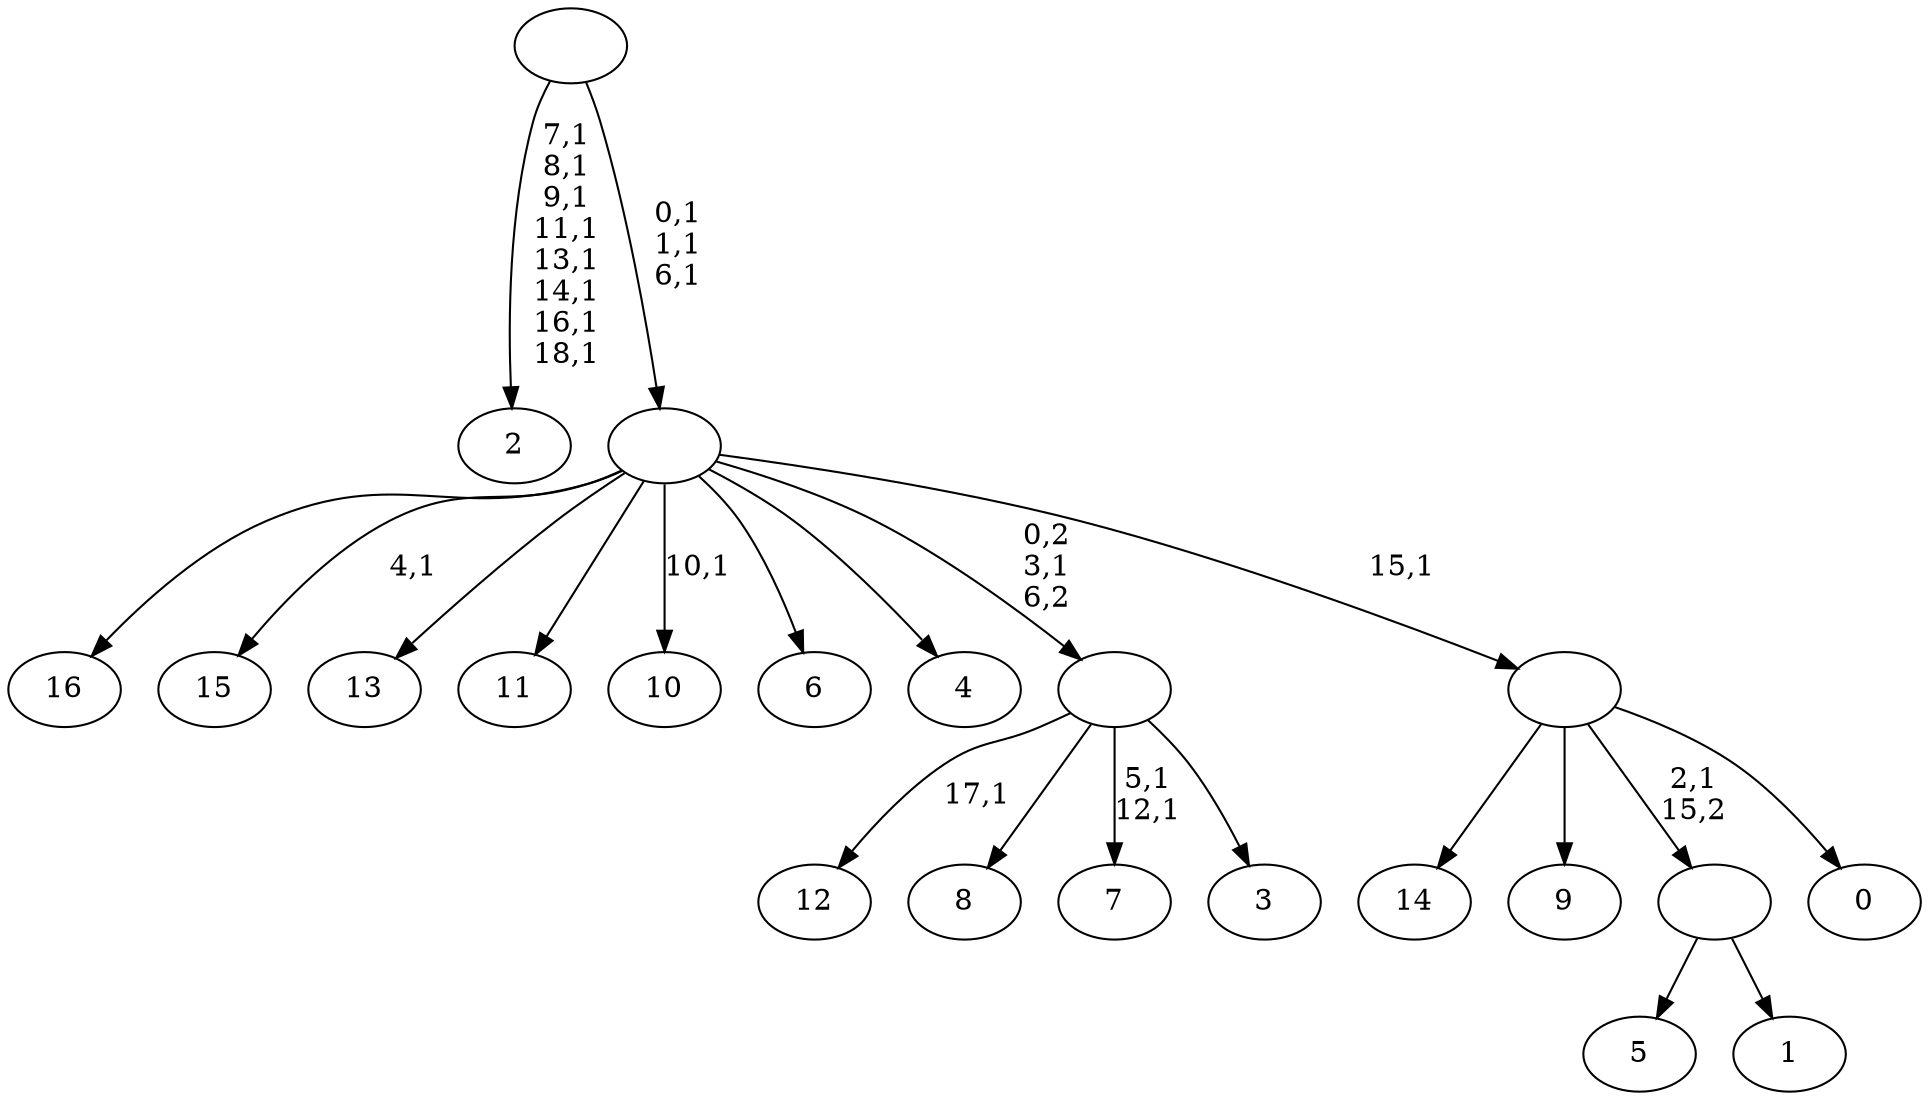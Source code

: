 digraph T {
	36 [label="16"]
	35 [label="15"]
	33 [label="14"]
	32 [label="13"]
	31 [label="12"]
	29 [label="11"]
	28 [label="10"]
	26 [label="9"]
	25 [label="8"]
	24 [label="7"]
	21 [label="6"]
	20 [label="5"]
	19 [label="4"]
	18 [label="3"]
	17 [label=""]
	16 [label="2"]
	7 [label="1"]
	6 [label=""]
	5 [label="0"]
	4 [label=""]
	3 [label=""]
	0 [label=""]
	17 -> 24 [label="5,1\n12,1"]
	17 -> 31 [label="17,1"]
	17 -> 25 [label=""]
	17 -> 18 [label=""]
	6 -> 20 [label=""]
	6 -> 7 [label=""]
	4 -> 33 [label=""]
	4 -> 26 [label=""]
	4 -> 6 [label="2,1\n15,2"]
	4 -> 5 [label=""]
	3 -> 28 [label="10,1"]
	3 -> 35 [label="4,1"]
	3 -> 36 [label=""]
	3 -> 32 [label=""]
	3 -> 29 [label=""]
	3 -> 21 [label=""]
	3 -> 19 [label=""]
	3 -> 17 [label="0,2\n3,1\n6,2"]
	3 -> 4 [label="15,1"]
	0 -> 3 [label="0,1\n1,1\n6,1"]
	0 -> 16 [label="7,1\n8,1\n9,1\n11,1\n13,1\n14,1\n16,1\n18,1"]
}
